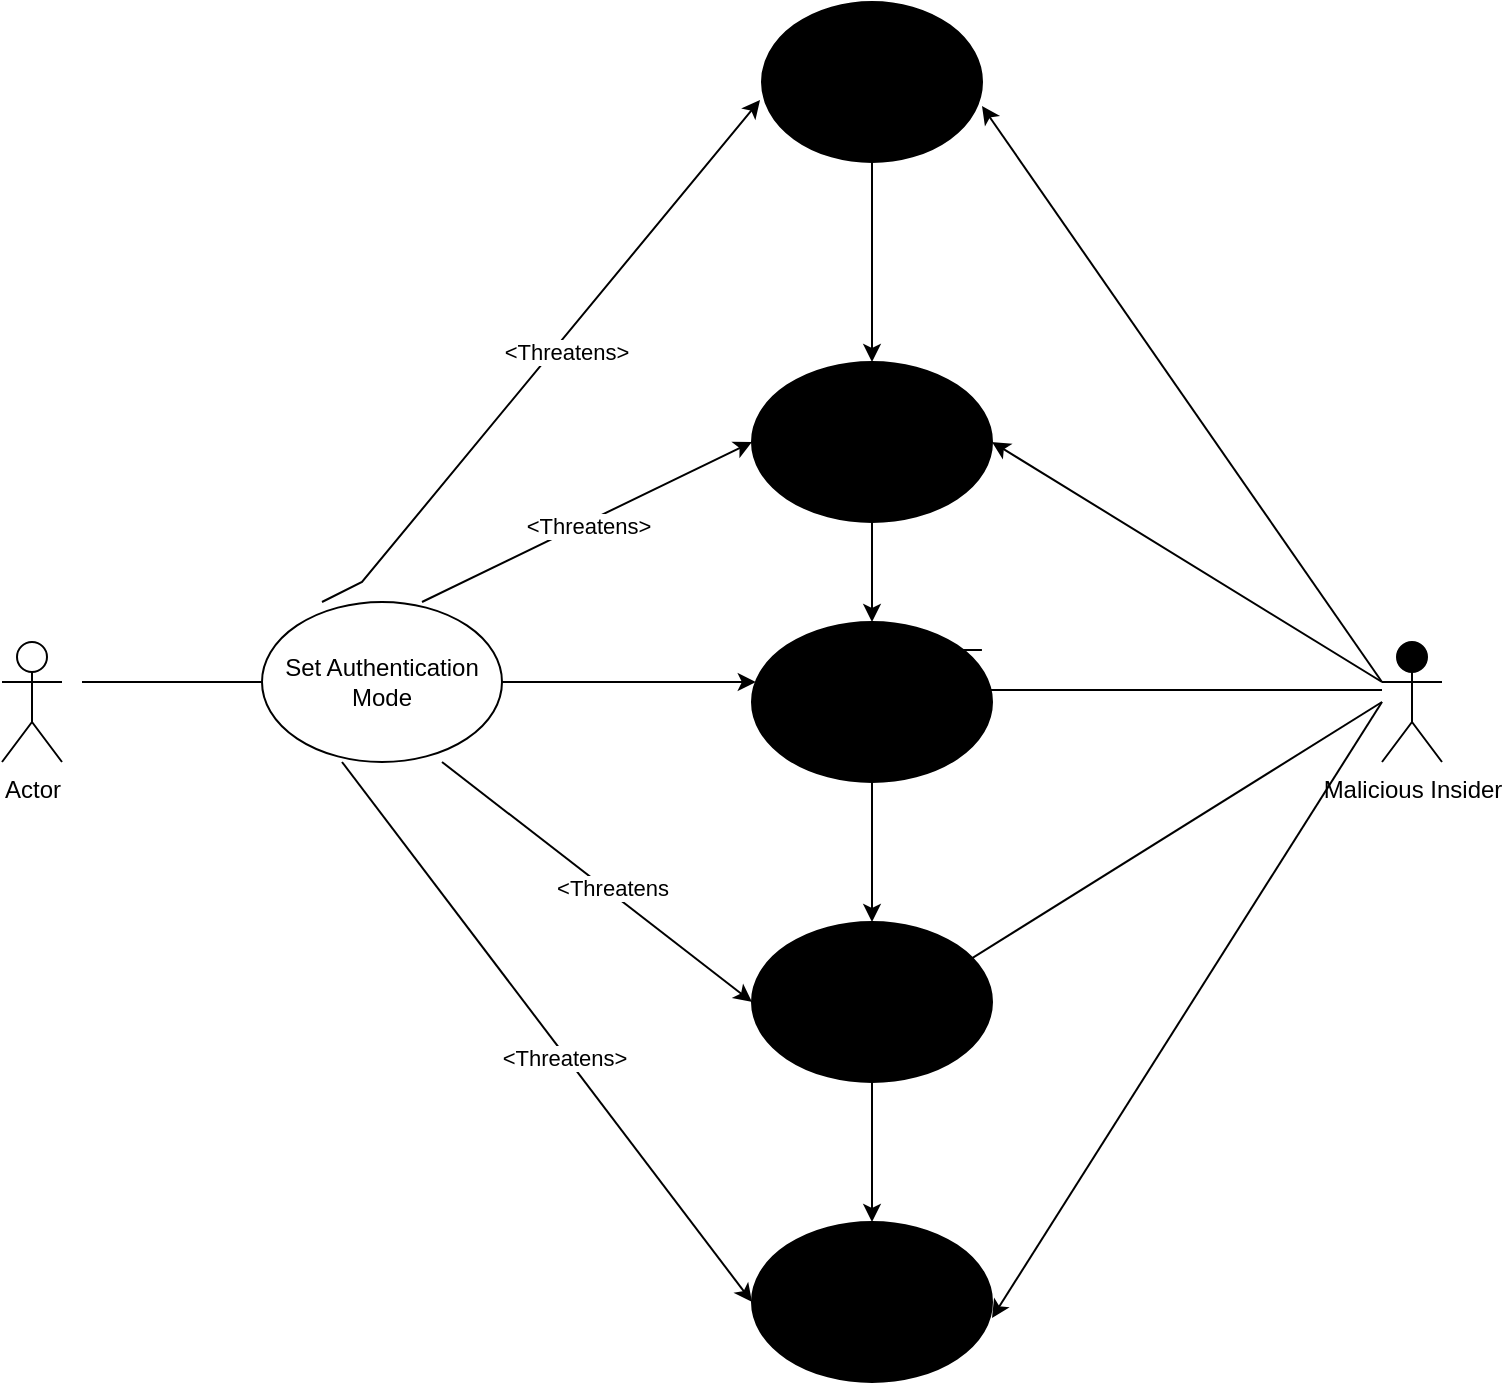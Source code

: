 <mxfile version="21.8.0" type="github">
  <diagram id="7q6WzZqFf9v9yzIv_zda" name="Use case">
    <mxGraphModel dx="1010" dy="643" grid="1" gridSize="10" guides="1" tooltips="1" connect="1" arrows="1" fold="1" page="1" pageScale="1" pageWidth="850" pageHeight="1100" math="0" shadow="0">
      <root>
        <mxCell id="0" />
        <mxCell id="1" parent="0" />
        <mxCell id="pf3f-jgthOuEHdjQyT9F-4" value="Actor" style="shape=umlActor;verticalLabelPosition=bottom;verticalAlign=top;html=1;outlineConnect=0;fillColor=#FFFFFF;" vertex="1" parent="1">
          <mxGeometry x="80" y="340" width="30" height="60" as="geometry" />
        </mxCell>
        <mxCell id="pf3f-jgthOuEHdjQyT9F-5" value="" style="endArrow=none;html=1;" edge="1" parent="1">
          <mxGeometry width="50" height="50" relative="1" as="geometry">
            <mxPoint x="120" y="360" as="sourcePoint" />
            <mxPoint x="210" y="360" as="targetPoint" />
          </mxGeometry>
        </mxCell>
        <mxCell id="pf3f-jgthOuEHdjQyT9F-6" value="" style="edgeStyle=orthogonalEdgeStyle;rounded=0;orthogonalLoop=1;jettySize=auto;html=1;" edge="1" parent="1" source="pf3f-jgthOuEHdjQyT9F-7" target="pf3f-jgthOuEHdjQyT9F-17">
          <mxGeometry relative="1" as="geometry">
            <Array as="points">
              <mxPoint x="370" y="360" />
              <mxPoint x="370" y="360" />
            </Array>
          </mxGeometry>
        </mxCell>
        <mxCell id="pf3f-jgthOuEHdjQyT9F-7" value="Set Authentication Mode" style="ellipse;whiteSpace=wrap;html=1;fillColor=#FFFFFF;" vertex="1" parent="1">
          <mxGeometry x="210" y="320" width="120" height="80" as="geometry" />
        </mxCell>
        <mxCell id="pf3f-jgthOuEHdjQyT9F-8" value="" style="edgeStyle=orthogonalEdgeStyle;rounded=0;orthogonalLoop=1;jettySize=auto;html=1;" edge="1" parent="1" source="pf3f-jgthOuEHdjQyT9F-9" target="pf3f-jgthOuEHdjQyT9F-18">
          <mxGeometry relative="1" as="geometry" />
        </mxCell>
        <mxCell id="pf3f-jgthOuEHdjQyT9F-9" value="Distruption of Service" style="ellipse;whiteSpace=wrap;html=1;fillColor=#000000;" vertex="1" parent="1">
          <mxGeometry x="455" y="480" width="120" height="80" as="geometry" />
        </mxCell>
        <mxCell id="pf3f-jgthOuEHdjQyT9F-10" value="" style="edgeStyle=orthogonalEdgeStyle;rounded=0;orthogonalLoop=1;jettySize=auto;html=1;" edge="1" parent="1" source="pf3f-jgthOuEHdjQyT9F-11" target="pf3f-jgthOuEHdjQyT9F-15">
          <mxGeometry relative="1" as="geometry" />
        </mxCell>
        <mxCell id="pf3f-jgthOuEHdjQyT9F-11" value="Espionage" style="ellipse;whiteSpace=wrap;html=1;fillColor=#000000;" vertex="1" parent="1">
          <mxGeometry x="460" y="20" width="110" height="80" as="geometry" />
        </mxCell>
        <mxCell id="pf3f-jgthOuEHdjQyT9F-12" style="edgeStyle=orthogonalEdgeStyle;rounded=0;orthogonalLoop=1;jettySize=auto;html=1;entryX=0.958;entryY=0.175;entryDx=0;entryDy=0;endArrow=none;endFill=0;entryPerimeter=0;" edge="1" parent="1" source="pf3f-jgthOuEHdjQyT9F-13" target="pf3f-jgthOuEHdjQyT9F-17">
          <mxGeometry relative="1" as="geometry">
            <mxPoint x="660" y="210" as="targetPoint" />
            <Array as="points">
              <mxPoint x="525" y="364" />
            </Array>
          </mxGeometry>
        </mxCell>
        <mxCell id="pf3f-jgthOuEHdjQyT9F-13" value="Malicious Insider" style="shape=umlActor;verticalLabelPosition=bottom;verticalAlign=top;html=1;outlineConnect=0;fillColor=#000000;" vertex="1" parent="1">
          <mxGeometry x="770" y="340" width="30" height="60" as="geometry" />
        </mxCell>
        <mxCell id="pf3f-jgthOuEHdjQyT9F-14" value="" style="edgeStyle=orthogonalEdgeStyle;rounded=0;orthogonalLoop=1;jettySize=auto;html=1;" edge="1" parent="1" source="pf3f-jgthOuEHdjQyT9F-15" target="pf3f-jgthOuEHdjQyT9F-17">
          <mxGeometry relative="1" as="geometry" />
        </mxCell>
        <mxCell id="pf3f-jgthOuEHdjQyT9F-15" value="Password Stealing" style="ellipse;whiteSpace=wrap;html=1;strokeColor=#000000;fillColor=#000000;" vertex="1" parent="1">
          <mxGeometry x="455" y="200" width="120" height="80" as="geometry" />
        </mxCell>
        <mxCell id="pf3f-jgthOuEHdjQyT9F-16" value="" style="edgeStyle=orthogonalEdgeStyle;rounded=0;orthogonalLoop=1;jettySize=auto;html=1;" edge="1" parent="1" source="pf3f-jgthOuEHdjQyT9F-17" target="pf3f-jgthOuEHdjQyT9F-9">
          <mxGeometry relative="1" as="geometry" />
        </mxCell>
        <mxCell id="pf3f-jgthOuEHdjQyT9F-17" value="Social Engineering" style="ellipse;whiteSpace=wrap;html=1;strokeColor=#000000;fillColor=#000000;" vertex="1" parent="1">
          <mxGeometry x="455" y="330" width="120" height="80" as="geometry" />
        </mxCell>
        <mxCell id="pf3f-jgthOuEHdjQyT9F-18" value="Malware Deployment" style="ellipse;whiteSpace=wrap;html=1;fillColor=#000000;" vertex="1" parent="1">
          <mxGeometry x="455" y="630" width="120" height="80" as="geometry" />
        </mxCell>
        <mxCell id="pf3f-jgthOuEHdjQyT9F-19" value="" style="endArrow=classic;html=1;rounded=0;entryX=0;entryY=0.5;entryDx=0;entryDy=0;" edge="1" parent="1" target="pf3f-jgthOuEHdjQyT9F-15">
          <mxGeometry width="50" height="50" relative="1" as="geometry">
            <mxPoint x="290" y="320" as="sourcePoint" />
            <mxPoint x="340" y="270" as="targetPoint" />
          </mxGeometry>
        </mxCell>
        <mxCell id="pf3f-jgthOuEHdjQyT9F-20" value="&amp;lt;Threatens&amp;gt;" style="edgeLabel;html=1;align=center;verticalAlign=middle;resizable=0;points=[];" vertex="1" connectable="0" parent="pf3f-jgthOuEHdjQyT9F-19">
          <mxGeometry x="-0.014" y="-2" relative="1" as="geometry">
            <mxPoint y="-1" as="offset" />
          </mxGeometry>
        </mxCell>
        <mxCell id="pf3f-jgthOuEHdjQyT9F-21" value="" style="endArrow=classic;html=1;rounded=0;entryX=-0.009;entryY=0.613;entryDx=0;entryDy=0;entryPerimeter=0;" edge="1" parent="1" target="pf3f-jgthOuEHdjQyT9F-11">
          <mxGeometry width="50" height="50" relative="1" as="geometry">
            <mxPoint x="240" y="320" as="sourcePoint" />
            <mxPoint x="290" y="280" as="targetPoint" />
            <Array as="points">
              <mxPoint x="260" y="310" />
            </Array>
          </mxGeometry>
        </mxCell>
        <mxCell id="pf3f-jgthOuEHdjQyT9F-22" value="&amp;lt;Threatens&amp;gt;" style="edgeLabel;html=1;align=center;verticalAlign=middle;resizable=0;points=[];" vertex="1" connectable="0" parent="pf3f-jgthOuEHdjQyT9F-21">
          <mxGeometry x="0.051" y="-5" relative="1" as="geometry">
            <mxPoint as="offset" />
          </mxGeometry>
        </mxCell>
        <mxCell id="pf3f-jgthOuEHdjQyT9F-23" value="" style="endArrow=classic;html=1;rounded=0;entryX=0;entryY=0.5;entryDx=0;entryDy=0;" edge="1" parent="1" target="pf3f-jgthOuEHdjQyT9F-9">
          <mxGeometry width="50" height="50" relative="1" as="geometry">
            <mxPoint x="300" y="400" as="sourcePoint" />
            <mxPoint x="350" y="350" as="targetPoint" />
            <Array as="points" />
          </mxGeometry>
        </mxCell>
        <mxCell id="pf3f-jgthOuEHdjQyT9F-24" value="&amp;lt;Threatens" style="edgeLabel;html=1;align=center;verticalAlign=middle;resizable=0;points=[];" vertex="1" connectable="0" parent="pf3f-jgthOuEHdjQyT9F-23">
          <mxGeometry x="0.071" y="2" relative="1" as="geometry">
            <mxPoint as="offset" />
          </mxGeometry>
        </mxCell>
        <mxCell id="pf3f-jgthOuEHdjQyT9F-25" value="" style="endArrow=classic;html=1;rounded=0;entryX=0;entryY=0.5;entryDx=0;entryDy=0;" edge="1" parent="1" target="pf3f-jgthOuEHdjQyT9F-18">
          <mxGeometry width="50" height="50" relative="1" as="geometry">
            <mxPoint x="250" y="400" as="sourcePoint" />
            <mxPoint x="300" y="350" as="targetPoint" />
            <Array as="points" />
          </mxGeometry>
        </mxCell>
        <mxCell id="pf3f-jgthOuEHdjQyT9F-27" value="&amp;lt;Threatens&amp;gt;" style="edgeLabel;html=1;align=center;verticalAlign=middle;resizable=0;points=[];" vertex="1" connectable="0" parent="pf3f-jgthOuEHdjQyT9F-25">
          <mxGeometry x="0.091" y="-1" relative="1" as="geometry">
            <mxPoint as="offset" />
          </mxGeometry>
        </mxCell>
        <mxCell id="pf3f-jgthOuEHdjQyT9F-28" value="" style="endArrow=classic;html=1;rounded=0;entryX=1;entryY=0.65;entryDx=0;entryDy=0;entryPerimeter=0;" edge="1" parent="1" target="pf3f-jgthOuEHdjQyT9F-11">
          <mxGeometry width="50" height="50" relative="1" as="geometry">
            <mxPoint x="770" y="360" as="sourcePoint" />
            <mxPoint x="670" y="270" as="targetPoint" />
          </mxGeometry>
        </mxCell>
        <mxCell id="pf3f-jgthOuEHdjQyT9F-29" value="" style="endArrow=classic;html=1;rounded=0;entryX=1;entryY=0.5;entryDx=0;entryDy=0;" edge="1" parent="1" target="pf3f-jgthOuEHdjQyT9F-15">
          <mxGeometry width="50" height="50" relative="1" as="geometry">
            <mxPoint x="770" y="360" as="sourcePoint" />
            <mxPoint x="530" y="220" as="targetPoint" />
          </mxGeometry>
        </mxCell>
        <mxCell id="pf3f-jgthOuEHdjQyT9F-30" value="" style="endArrow=classic;html=1;rounded=0;" edge="1" parent="1">
          <mxGeometry width="50" height="50" relative="1" as="geometry">
            <mxPoint x="770" y="370" as="sourcePoint" />
            <mxPoint x="530" y="520" as="targetPoint" />
          </mxGeometry>
        </mxCell>
        <mxCell id="pf3f-jgthOuEHdjQyT9F-31" value="" style="endArrow=classic;html=1;rounded=0;entryX=1;entryY=0.6;entryDx=0;entryDy=0;entryPerimeter=0;" edge="1" parent="1" target="pf3f-jgthOuEHdjQyT9F-18">
          <mxGeometry width="50" height="50" relative="1" as="geometry">
            <mxPoint x="770" y="370" as="sourcePoint" />
            <mxPoint x="820" y="320" as="targetPoint" />
          </mxGeometry>
        </mxCell>
      </root>
    </mxGraphModel>
  </diagram>
</mxfile>
